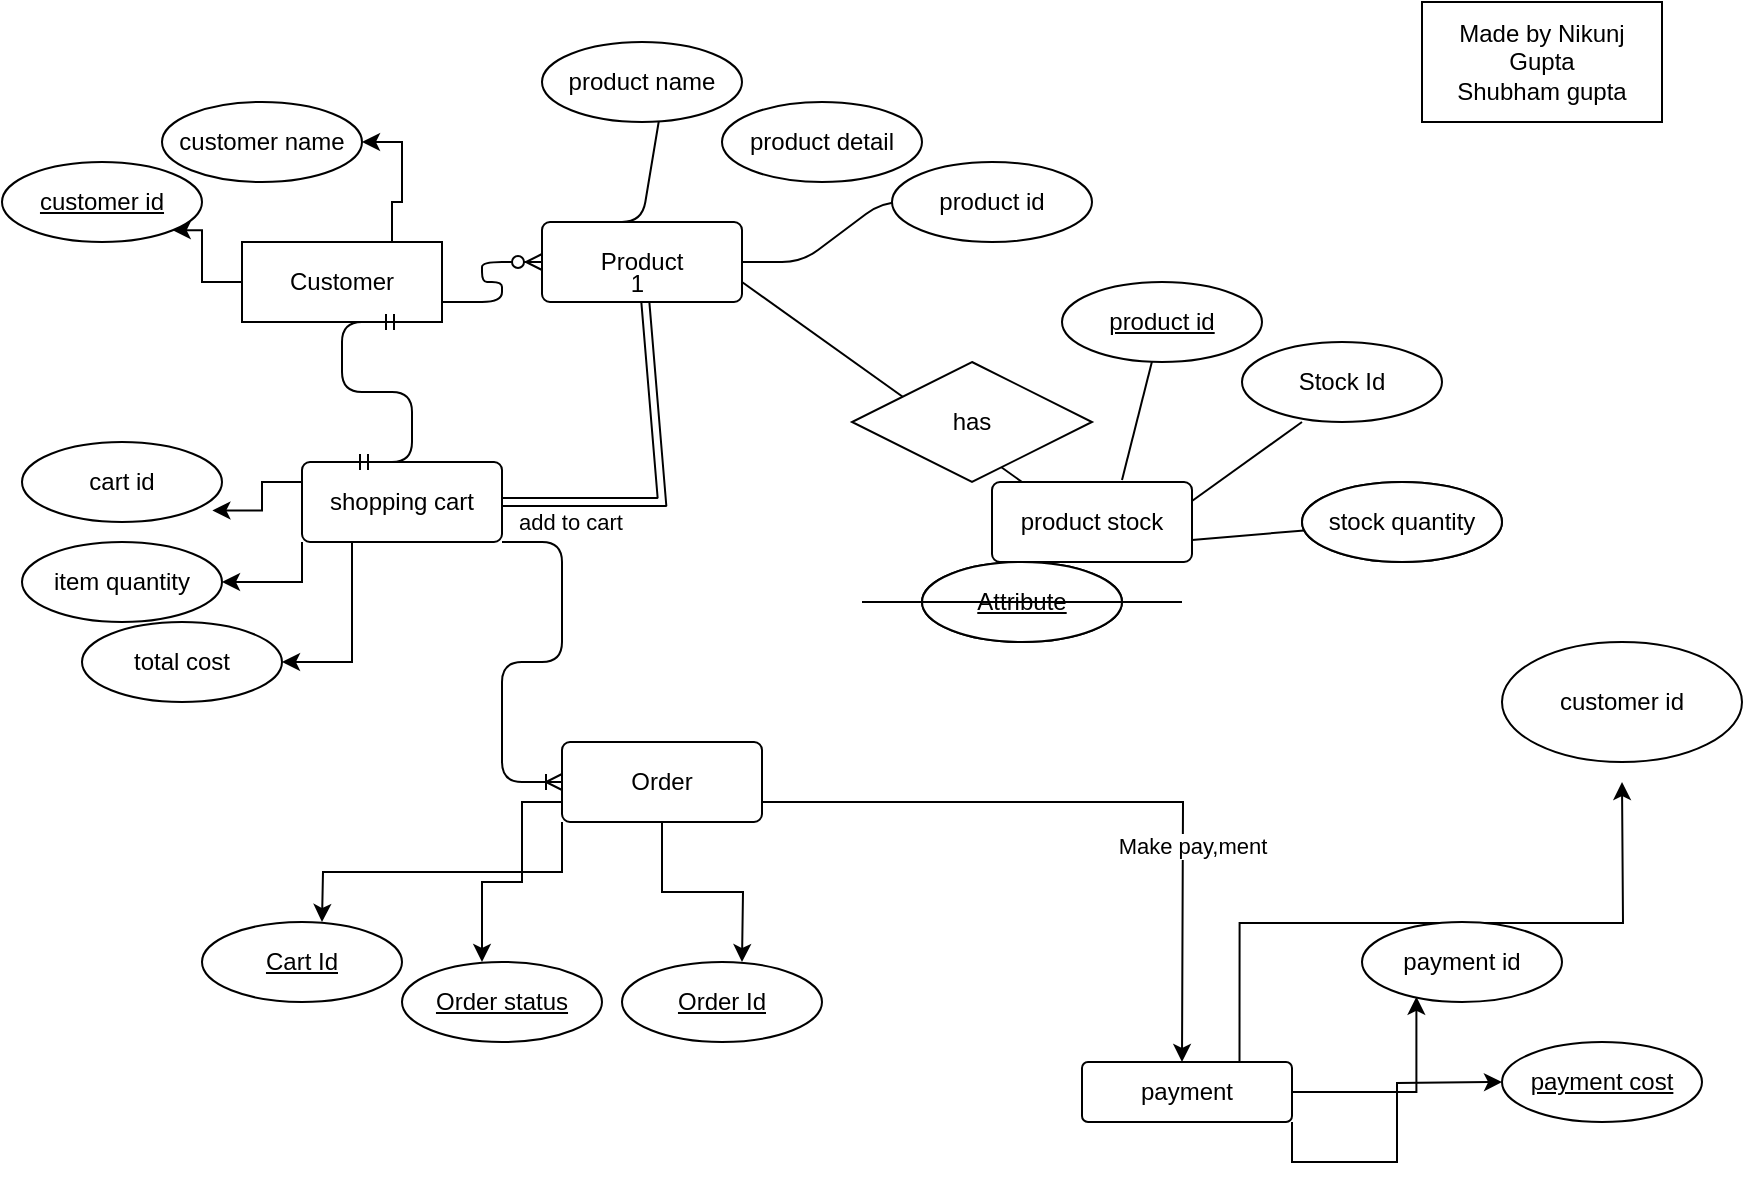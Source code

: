 <mxfile version="14.8.1" type="github"><diagram id="ZJLOlLTNqx6Nb8JrVHdK" name="Page-1"><mxGraphModel dx="1888" dy="1679" grid="1" gridSize="10" guides="1" tooltips="1" connect="1" arrows="1" fold="1" page="1" pageScale="1" pageWidth="850" pageHeight="1100" math="0" shadow="0"><root><mxCell id="0"/><mxCell id="1" parent="0"/><mxCell id="GyG2vFqNlUW6aa-EPHlY-67" style="edgeStyle=orthogonalEdgeStyle;rounded=0;orthogonalLoop=1;jettySize=auto;html=1;exitX=0;exitY=0.5;exitDx=0;exitDy=0;entryX=1;entryY=1;entryDx=0;entryDy=0;" edge="1" parent="1" source="GyG2vFqNlUW6aa-EPHlY-5" target="GyG2vFqNlUW6aa-EPHlY-21"><mxGeometry relative="1" as="geometry"/></mxCell><mxCell id="GyG2vFqNlUW6aa-EPHlY-68" style="edgeStyle=orthogonalEdgeStyle;rounded=0;orthogonalLoop=1;jettySize=auto;html=1;exitX=0.75;exitY=0;exitDx=0;exitDy=0;entryX=1;entryY=0.5;entryDx=0;entryDy=0;" edge="1" parent="1" source="GyG2vFqNlUW6aa-EPHlY-5" target="GyG2vFqNlUW6aa-EPHlY-14"><mxGeometry relative="1" as="geometry"/></mxCell><mxCell id="GyG2vFqNlUW6aa-EPHlY-5" value="Customer" style="whiteSpace=wrap;html=1;align=center;" vertex="1" parent="1"><mxGeometry x="50" y="100" width="100" height="40" as="geometry"/></mxCell><mxCell id="GyG2vFqNlUW6aa-EPHlY-14" value="customer name" style="ellipse;whiteSpace=wrap;html=1;align=center;" vertex="1" parent="1"><mxGeometry x="10" y="30" width="100" height="40" as="geometry"/></mxCell><mxCell id="GyG2vFqNlUW6aa-EPHlY-21" value="customer id" style="ellipse;whiteSpace=wrap;html=1;align=center;fontStyle=4;" vertex="1" parent="1"><mxGeometry x="-70" y="60" width="100" height="40" as="geometry"/></mxCell><mxCell id="GyG2vFqNlUW6aa-EPHlY-22" value="" style="edgeStyle=entityRelationEdgeStyle;fontSize=12;html=1;endArrow=ERzeroToMany;endFill=1;" edge="1" parent="1" target="GyG2vFqNlUW6aa-EPHlY-23"><mxGeometry width="100" height="100" relative="1" as="geometry"><mxPoint x="150" y="130" as="sourcePoint"/><mxPoint x="250" y="110" as="targetPoint"/></mxGeometry></mxCell><mxCell id="GyG2vFqNlUW6aa-EPHlY-23" value="Product" style="rounded=1;arcSize=10;whiteSpace=wrap;html=1;align=center;" vertex="1" parent="1"><mxGeometry x="200" y="90" width="100" height="40" as="geometry"/></mxCell><mxCell id="GyG2vFqNlUW6aa-EPHlY-24" value="" style="edgeStyle=entityRelationEdgeStyle;fontSize=12;html=1;endArrow=ERone;endFill=1;" edge="1" parent="1"><mxGeometry width="100" height="100" relative="1" as="geometry"><mxPoint x="300" y="110" as="sourcePoint"/><mxPoint x="400" y="80" as="targetPoint"/></mxGeometry></mxCell><mxCell id="GyG2vFqNlUW6aa-EPHlY-26" value="" style="edgeStyle=entityRelationEdgeStyle;fontSize=12;html=1;endArrow=ERone;endFill=1;" edge="1" parent="1"><mxGeometry width="100" height="100" relative="1" as="geometry"><mxPoint x="220" y="90" as="sourcePoint"/><mxPoint x="290" y="30" as="targetPoint"/></mxGeometry></mxCell><mxCell id="GyG2vFqNlUW6aa-EPHlY-27" value="product name" style="ellipse;whiteSpace=wrap;html=1;align=center;" vertex="1" parent="1"><mxGeometry x="200" width="100" height="40" as="geometry"/></mxCell><mxCell id="GyG2vFqNlUW6aa-EPHlY-28" value="product detail" style="ellipse;whiteSpace=wrap;html=1;align=center;" vertex="1" parent="1"><mxGeometry x="290" y="30" width="100" height="40" as="geometry"/></mxCell><mxCell id="GyG2vFqNlUW6aa-EPHlY-29" value="product id" style="ellipse;whiteSpace=wrap;html=1;align=center;" vertex="1" parent="1"><mxGeometry x="375" y="60" width="100" height="40" as="geometry"/></mxCell><mxCell id="GyG2vFqNlUW6aa-EPHlY-30" value="add to cart" style="shape=link;html=1;rounded=0;" edge="1" parent="1" target="GyG2vFqNlUW6aa-EPHlY-23"><mxGeometry x="-0.625" y="-10" relative="1" as="geometry"><mxPoint x="180" y="230" as="sourcePoint"/><mxPoint x="340" y="230" as="targetPoint"/><Array as="points"><mxPoint x="260" y="230"/></Array><mxPoint as="offset"/></mxGeometry></mxCell><mxCell id="GyG2vFqNlUW6aa-EPHlY-31" value="1" style="resizable=0;html=1;align=right;verticalAlign=bottom;" connectable="0" vertex="1" parent="GyG2vFqNlUW6aa-EPHlY-30"><mxGeometry x="1" relative="1" as="geometry"/></mxCell><mxCell id="GyG2vFqNlUW6aa-EPHlY-64" style="edgeStyle=orthogonalEdgeStyle;rounded=0;orthogonalLoop=1;jettySize=auto;html=1;exitX=0.25;exitY=1;exitDx=0;exitDy=0;entryX=1;entryY=0.5;entryDx=0;entryDy=0;" edge="1" parent="1" source="GyG2vFqNlUW6aa-EPHlY-32" target="GyG2vFqNlUW6aa-EPHlY-44"><mxGeometry relative="1" as="geometry"/></mxCell><mxCell id="GyG2vFqNlUW6aa-EPHlY-65" style="edgeStyle=orthogonalEdgeStyle;rounded=0;orthogonalLoop=1;jettySize=auto;html=1;exitX=0;exitY=1;exitDx=0;exitDy=0;entryX=1;entryY=0.5;entryDx=0;entryDy=0;" edge="1" parent="1" source="GyG2vFqNlUW6aa-EPHlY-32" target="GyG2vFqNlUW6aa-EPHlY-41"><mxGeometry relative="1" as="geometry"/></mxCell><mxCell id="GyG2vFqNlUW6aa-EPHlY-66" style="edgeStyle=orthogonalEdgeStyle;rounded=0;orthogonalLoop=1;jettySize=auto;html=1;exitX=0;exitY=0.25;exitDx=0;exitDy=0;entryX=0.952;entryY=0.855;entryDx=0;entryDy=0;entryPerimeter=0;" edge="1" parent="1" source="GyG2vFqNlUW6aa-EPHlY-32" target="GyG2vFqNlUW6aa-EPHlY-40"><mxGeometry relative="1" as="geometry"/></mxCell><mxCell id="GyG2vFqNlUW6aa-EPHlY-32" value="shopping cart" style="rounded=1;arcSize=10;whiteSpace=wrap;html=1;align=center;" vertex="1" parent="1"><mxGeometry x="80" y="210" width="100" height="40" as="geometry"/></mxCell><mxCell id="GyG2vFqNlUW6aa-EPHlY-33" value="" style="edgeStyle=entityRelationEdgeStyle;fontSize=12;html=1;endArrow=ERmandOne;startArrow=ERmandOne;exitX=0.25;exitY=0;exitDx=0;exitDy=0;" edge="1" parent="1" source="GyG2vFqNlUW6aa-EPHlY-32"><mxGeometry width="100" height="100" relative="1" as="geometry"><mxPoint x="30" y="240" as="sourcePoint"/><mxPoint x="130" y="140" as="targetPoint"/></mxGeometry></mxCell><mxCell id="GyG2vFqNlUW6aa-EPHlY-40" value="cart id" style="ellipse;whiteSpace=wrap;html=1;align=center;" vertex="1" parent="1"><mxGeometry x="-60" y="200" width="100" height="40" as="geometry"/></mxCell><mxCell id="GyG2vFqNlUW6aa-EPHlY-41" value="item quantity" style="ellipse;whiteSpace=wrap;html=1;align=center;" vertex="1" parent="1"><mxGeometry x="-60" y="250" width="100" height="40" as="geometry"/></mxCell><mxCell id="GyG2vFqNlUW6aa-EPHlY-44" value="total cost" style="ellipse;whiteSpace=wrap;html=1;align=center;" vertex="1" parent="1"><mxGeometry x="-30" y="290" width="100" height="40" as="geometry"/></mxCell><mxCell id="GyG2vFqNlUW6aa-EPHlY-46" value="" style="endArrow=none;html=1;rounded=0;exitX=1;exitY=0.75;exitDx=0;exitDy=0;" edge="1" parent="1" source="GyG2vFqNlUW6aa-EPHlY-23"><mxGeometry relative="1" as="geometry"><mxPoint x="360" y="280" as="sourcePoint"/><mxPoint x="440" y="220" as="targetPoint"/></mxGeometry></mxCell><mxCell id="GyG2vFqNlUW6aa-EPHlY-48" value="product stock" style="rounded=1;arcSize=10;whiteSpace=wrap;html=1;align=center;" vertex="1" parent="1"><mxGeometry x="425" y="220" width="100" height="40" as="geometry"/></mxCell><mxCell id="GyG2vFqNlUW6aa-EPHlY-49" value="has" style="shape=rhombus;perimeter=rhombusPerimeter;whiteSpace=wrap;html=1;align=center;" vertex="1" parent="1"><mxGeometry x="355" y="160" width="120" height="60" as="geometry"/></mxCell><mxCell id="GyG2vFqNlUW6aa-EPHlY-50" value="" style="endArrow=none;html=1;rounded=0;" edge="1" parent="1"><mxGeometry relative="1" as="geometry"><mxPoint x="525" y="229.5" as="sourcePoint"/><mxPoint x="580" y="190" as="targetPoint"/></mxGeometry></mxCell><mxCell id="GyG2vFqNlUW6aa-EPHlY-51" value="Stock Id" style="ellipse;whiteSpace=wrap;html=1;align=center;" vertex="1" parent="1"><mxGeometry x="550" y="150" width="100" height="40" as="geometry"/></mxCell><mxCell id="GyG2vFqNlUW6aa-EPHlY-52" value="" style="endArrow=none;html=1;rounded=0;" edge="1" parent="1" target="GyG2vFqNlUW6aa-EPHlY-53"><mxGeometry relative="1" as="geometry"><mxPoint x="525" y="249" as="sourcePoint"/><mxPoint x="630" y="240" as="targetPoint"/></mxGeometry></mxCell><mxCell id="GyG2vFqNlUW6aa-EPHlY-53" value="Attribute" style="ellipse;shape=doubleEllipse;margin=3;whiteSpace=wrap;html=1;align=center;" vertex="1" parent="1"><mxGeometry x="580" y="220" width="100" height="40" as="geometry"/></mxCell><mxCell id="GyG2vFqNlUW6aa-EPHlY-54" value="stock quantity" style="ellipse;whiteSpace=wrap;html=1;align=center;" vertex="1" parent="1"><mxGeometry x="580" y="220" width="100" height="40" as="geometry"/></mxCell><mxCell id="GyG2vFqNlUW6aa-EPHlY-55" value="" style="endArrow=none;html=1;rounded=0;" edge="1" parent="1" target="GyG2vFqNlUW6aa-EPHlY-56"><mxGeometry relative="1" as="geometry"><mxPoint x="490" y="219" as="sourcePoint"/><mxPoint x="510" y="140" as="targetPoint"/></mxGeometry></mxCell><mxCell id="GyG2vFqNlUW6aa-EPHlY-56" value="product id" style="ellipse;whiteSpace=wrap;html=1;align=center;fontStyle=4;" vertex="1" parent="1"><mxGeometry x="460" y="120" width="100" height="40" as="geometry"/></mxCell><mxCell id="GyG2vFqNlUW6aa-EPHlY-57" value="" style="edgeStyle=entityRelationEdgeStyle;fontSize=12;html=1;endArrow=ERoneToMany;exitX=1;exitY=1;exitDx=0;exitDy=0;" edge="1" parent="1" source="GyG2vFqNlUW6aa-EPHlY-32"><mxGeometry width="100" height="100" relative="1" as="geometry"><mxPoint x="390" y="330" as="sourcePoint"/><mxPoint x="210" y="370" as="targetPoint"/></mxGeometry></mxCell><mxCell id="GyG2vFqNlUW6aa-EPHlY-61" style="edgeStyle=orthogonalEdgeStyle;rounded=0;orthogonalLoop=1;jettySize=auto;html=1;exitX=0;exitY=0.75;exitDx=0;exitDy=0;" edge="1" parent="1" source="GyG2vFqNlUW6aa-EPHlY-58"><mxGeometry relative="1" as="geometry"><mxPoint x="170" y="460" as="targetPoint"/><Array as="points"><mxPoint x="190" y="380"/><mxPoint x="190" y="420"/><mxPoint x="170" y="420"/><mxPoint x="170" y="450"/></Array></mxGeometry></mxCell><mxCell id="GyG2vFqNlUW6aa-EPHlY-62" style="edgeStyle=orthogonalEdgeStyle;rounded=0;orthogonalLoop=1;jettySize=auto;html=1;exitX=0;exitY=1;exitDx=0;exitDy=0;" edge="1" parent="1" source="GyG2vFqNlUW6aa-EPHlY-58"><mxGeometry relative="1" as="geometry"><mxPoint x="90" y="440" as="targetPoint"/></mxGeometry></mxCell><mxCell id="GyG2vFqNlUW6aa-EPHlY-63" style="edgeStyle=orthogonalEdgeStyle;rounded=0;orthogonalLoop=1;jettySize=auto;html=1;exitX=0.5;exitY=1;exitDx=0;exitDy=0;" edge="1" parent="1" source="GyG2vFqNlUW6aa-EPHlY-58"><mxGeometry relative="1" as="geometry"><mxPoint x="300" y="460" as="targetPoint"/></mxGeometry></mxCell><mxCell id="GyG2vFqNlUW6aa-EPHlY-72" style="edgeStyle=orthogonalEdgeStyle;rounded=0;orthogonalLoop=1;jettySize=auto;html=1;exitX=1;exitY=0.75;exitDx=0;exitDy=0;" edge="1" parent="1" source="GyG2vFqNlUW6aa-EPHlY-58"><mxGeometry relative="1" as="geometry"><mxPoint x="520" y="510" as="targetPoint"/></mxGeometry></mxCell><mxCell id="GyG2vFqNlUW6aa-EPHlY-73" value="Make pay,ment" style="edgeLabel;html=1;align=center;verticalAlign=middle;resizable=0;points=[];" vertex="1" connectable="0" parent="GyG2vFqNlUW6aa-EPHlY-72"><mxGeometry x="0.366" y="4" relative="1" as="geometry"><mxPoint as="offset"/></mxGeometry></mxCell><mxCell id="GyG2vFqNlUW6aa-EPHlY-58" value="Order" style="rounded=1;arcSize=10;whiteSpace=wrap;html=1;align=center;" vertex="1" parent="1"><mxGeometry x="210" y="350" width="100" height="40" as="geometry"/></mxCell><mxCell id="GyG2vFqNlUW6aa-EPHlY-69" value="Cart Id" style="ellipse;whiteSpace=wrap;html=1;align=center;fontStyle=4;" vertex="1" parent="1"><mxGeometry x="30" y="440" width="100" height="40" as="geometry"/></mxCell><mxCell id="GyG2vFqNlUW6aa-EPHlY-70" value="Order status" style="ellipse;whiteSpace=wrap;html=1;align=center;fontStyle=4;" vertex="1" parent="1"><mxGeometry x="130" y="460" width="100" height="40" as="geometry"/></mxCell><mxCell id="GyG2vFqNlUW6aa-EPHlY-71" value="Order Id" style="ellipse;whiteSpace=wrap;html=1;align=center;fontStyle=4;" vertex="1" parent="1"><mxGeometry x="240" y="460" width="100" height="40" as="geometry"/></mxCell><mxCell id="GyG2vFqNlUW6aa-EPHlY-76" style="edgeStyle=orthogonalEdgeStyle;rounded=0;orthogonalLoop=1;jettySize=auto;html=1;exitX=1;exitY=0.5;exitDx=0;exitDy=0;entryX=0.272;entryY=0.935;entryDx=0;entryDy=0;entryPerimeter=0;" edge="1" parent="1" source="GyG2vFqNlUW6aa-EPHlY-74" target="GyG2vFqNlUW6aa-EPHlY-75"><mxGeometry relative="1" as="geometry"/></mxCell><mxCell id="GyG2vFqNlUW6aa-EPHlY-77" style="edgeStyle=orthogonalEdgeStyle;rounded=0;orthogonalLoop=1;jettySize=auto;html=1;exitX=1;exitY=1;exitDx=0;exitDy=0;" edge="1" parent="1" source="GyG2vFqNlUW6aa-EPHlY-74"><mxGeometry relative="1" as="geometry"><mxPoint x="680" y="520" as="targetPoint"/></mxGeometry></mxCell><mxCell id="GyG2vFqNlUW6aa-EPHlY-82" style="edgeStyle=orthogonalEdgeStyle;rounded=0;orthogonalLoop=1;jettySize=auto;html=1;exitX=0.75;exitY=0;exitDx=0;exitDy=0;" edge="1" parent="1" source="GyG2vFqNlUW6aa-EPHlY-74"><mxGeometry relative="1" as="geometry"><mxPoint x="740" y="370" as="targetPoint"/></mxGeometry></mxCell><mxCell id="GyG2vFqNlUW6aa-EPHlY-74" value="payment" style="rounded=1;arcSize=10;whiteSpace=wrap;html=1;align=center;" vertex="1" parent="1"><mxGeometry x="470" y="510" width="105" height="30" as="geometry"/></mxCell><mxCell id="GyG2vFqNlUW6aa-EPHlY-75" value="payment id" style="ellipse;whiteSpace=wrap;html=1;align=center;" vertex="1" parent="1"><mxGeometry x="610" y="440" width="100" height="40" as="geometry"/></mxCell><mxCell id="GyG2vFqNlUW6aa-EPHlY-79" value="Attribute" style="ellipse;whiteSpace=wrap;html=1;align=center;fontStyle=4;" vertex="1" parent="1"><mxGeometry x="390" y="260" width="100" height="40" as="geometry"/></mxCell><mxCell id="GyG2vFqNlUW6aa-EPHlY-80" value="payment cost" style="ellipse;whiteSpace=wrap;html=1;align=center;fontStyle=4;" vertex="1" parent="1"><mxGeometry x="680" y="500" width="100" height="40" as="geometry"/></mxCell><mxCell id="GyG2vFqNlUW6aa-EPHlY-81" value="Attribute" style="ellipse;whiteSpace=wrap;html=1;align=center;fontStyle=4;" vertex="1" parent="1"><mxGeometry x="390" y="260" width="100" height="40" as="geometry"/></mxCell><mxCell id="GyG2vFqNlUW6aa-EPHlY-83" value="customer id" style="ellipse;whiteSpace=wrap;html=1;" vertex="1" parent="1"><mxGeometry x="680" y="300" width="120" height="60" as="geometry"/></mxCell><mxCell id="GyG2vFqNlUW6aa-EPHlY-84" value="" style="endArrow=none;html=1;rounded=0;" edge="1" parent="1"><mxGeometry relative="1" as="geometry"><mxPoint x="360" y="280" as="sourcePoint"/><mxPoint x="520" y="280" as="targetPoint"/></mxGeometry></mxCell><mxCell id="GyG2vFqNlUW6aa-EPHlY-85" value="Made by Nikunj Gupta&lt;br&gt;Shubham gupta" style="whiteSpace=wrap;html=1;" vertex="1" parent="1"><mxGeometry x="640" y="-20" width="120" height="60" as="geometry"/></mxCell></root></mxGraphModel></diagram></mxfile>